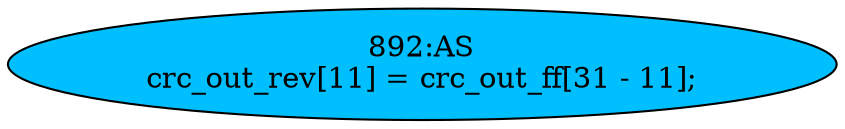 strict digraph "" {
	node [label="\N"];
	"892:AS"	 [ast="<pyverilog.vparser.ast.Assign object at 0x7f01261e8c50>",
		def_var="['crc_out_rev']",
		fillcolor=deepskyblue,
		label="892:AS
crc_out_rev[11] = crc_out_ff[31 - 11];",
		statements="[]",
		style=filled,
		typ=Assign,
		use_var="['crc_out_ff']"];
}
